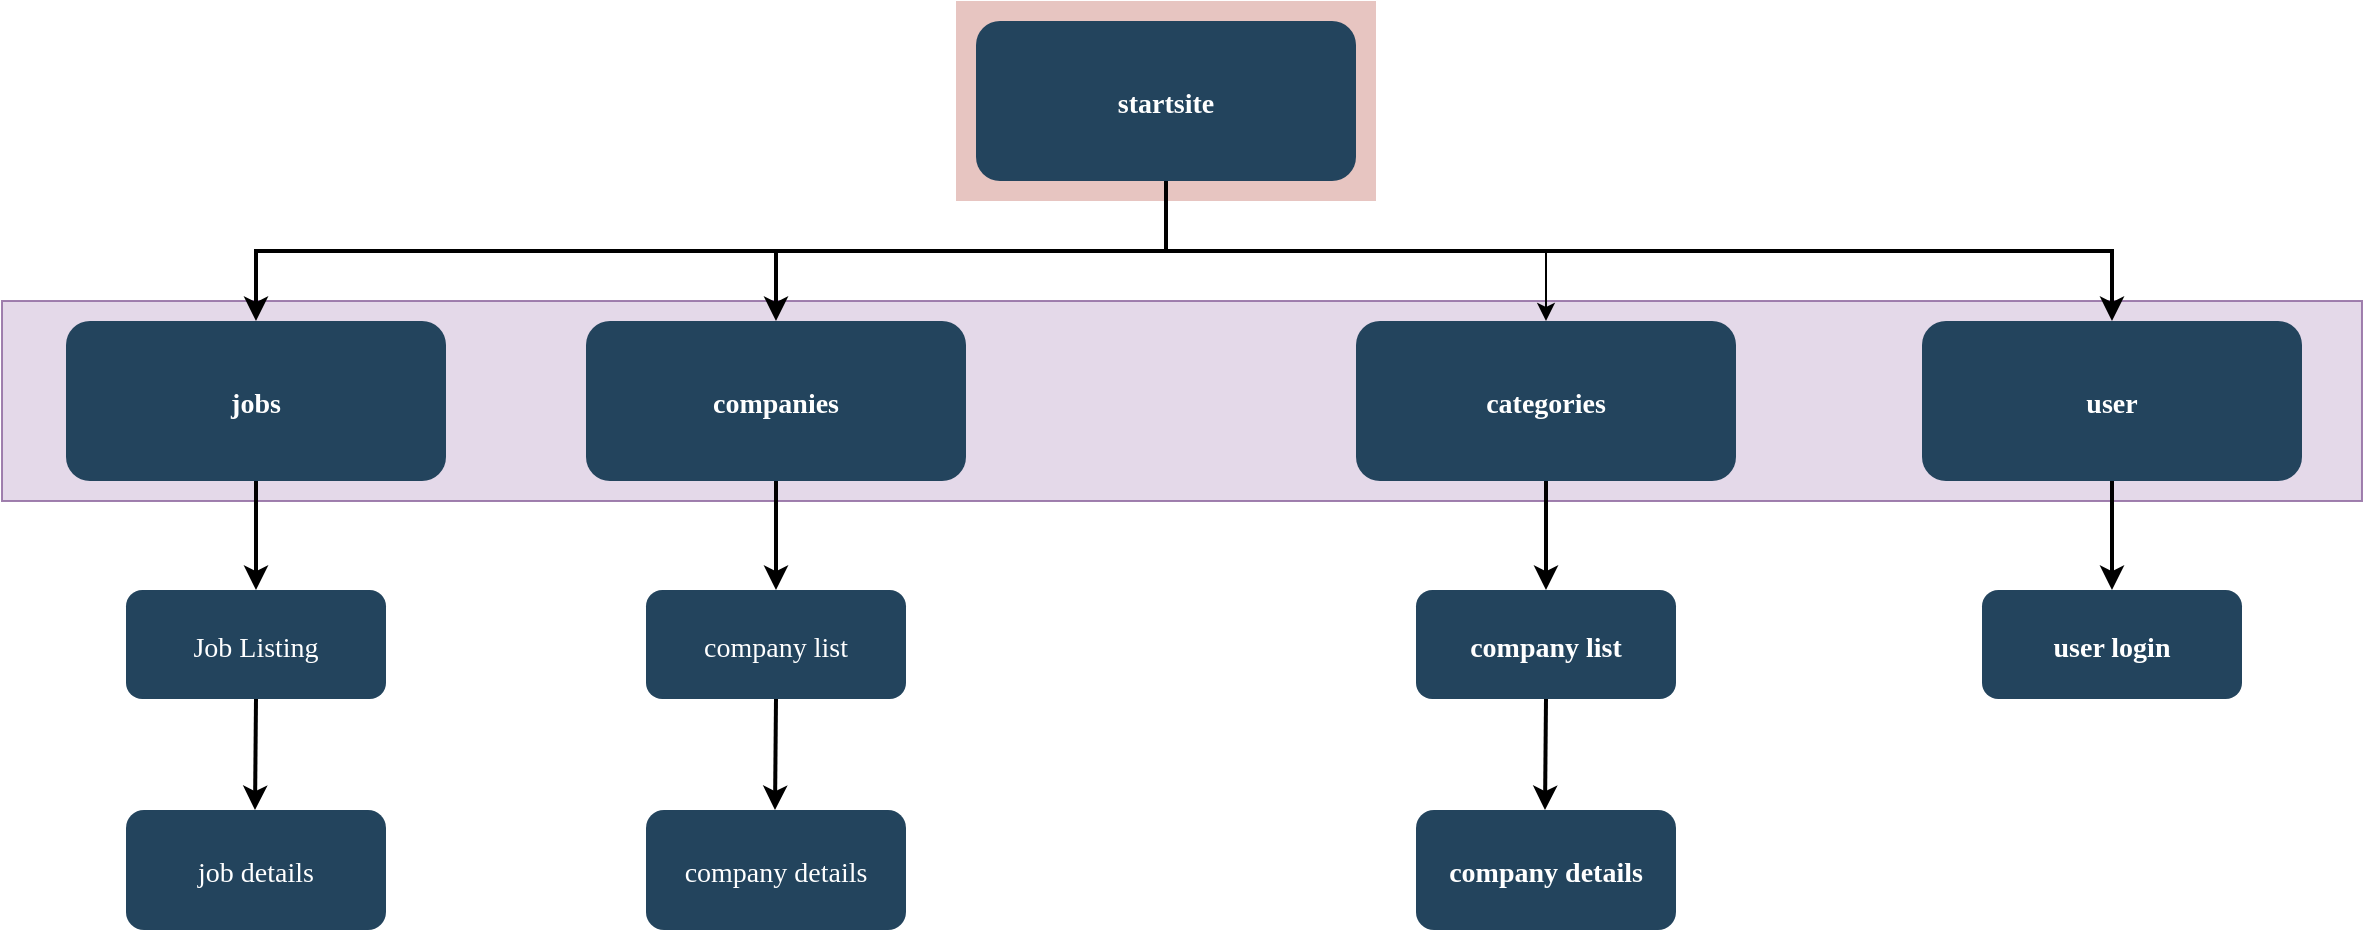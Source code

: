 <mxfile version="22.1.5" type="device">
  <diagram name="Page-1" id="2c0d36ab-eaac-3732-788b-9136903baeff">
    <mxGraphModel dx="1434" dy="738" grid="1" gridSize="10" guides="1" tooltips="1" connect="1" arrows="1" fold="1" page="1" pageScale="1.5" pageWidth="1169" pageHeight="827" background="none" math="0" shadow="0">
      <root>
        <mxCell id="0" />
        <mxCell id="1" parent="0" />
        <mxCell id="123" value="" style="fillColor=#AE4132;strokeColor=none;opacity=30;" parent="1" vertex="1">
          <mxGeometry x="747" y="175.5" width="210" height="100.0" as="geometry" />
        </mxCell>
        <mxCell id="122" value="" style="fillColor=#e1d5e7;strokeColor=#9673a6;opacity=90;" parent="1" vertex="1">
          <mxGeometry x="270" y="325.5" width="1180" height="100" as="geometry" />
        </mxCell>
        <mxCell id="GU3_6Dja48iFhS9yPZCl-133" style="edgeStyle=orthogonalEdgeStyle;rounded=0;orthogonalLoop=1;jettySize=auto;html=1;" edge="1" parent="1" source="2" target="10">
          <mxGeometry relative="1" as="geometry" />
        </mxCell>
        <mxCell id="2" value="startsite" style="rounded=1;fillColor=#23445D;gradientColor=none;strokeColor=none;fontColor=#FFFFFF;fontStyle=1;fontFamily=Tahoma;fontSize=14" parent="1" vertex="1">
          <mxGeometry x="757" y="185.5" width="190" height="80" as="geometry" />
        </mxCell>
        <mxCell id="4" value="user" style="rounded=1;fillColor=#23445D;gradientColor=none;strokeColor=none;fontColor=#FFFFFF;fontStyle=1;fontFamily=Tahoma;fontSize=14" parent="1" vertex="1">
          <mxGeometry x="1230.0" y="335.5" width="190" height="80" as="geometry" />
        </mxCell>
        <mxCell id="9" value="" style="edgeStyle=elbowEdgeStyle;elbow=vertical;strokeWidth=2;rounded=0" parent="1" source="2" target="4" edge="1">
          <mxGeometry x="337" y="215.5" width="100" height="100" as="geometry">
            <mxPoint x="337" y="315.5" as="sourcePoint" />
            <mxPoint x="437" y="215.5" as="targetPoint" />
          </mxGeometry>
        </mxCell>
        <mxCell id="10" value="categories" style="rounded=1;fillColor=#23445D;gradientColor=none;strokeColor=none;fontColor=#FFFFFF;fontStyle=1;fontFamily=Tahoma;fontSize=14" parent="1" vertex="1">
          <mxGeometry x="947" y="335.5" width="190" height="80" as="geometry" />
        </mxCell>
        <mxCell id="12" value="companies" style="rounded=1;fillColor=#23445D;gradientColor=none;strokeColor=none;fontColor=#FFFFFF;fontStyle=1;fontFamily=Tahoma;fontSize=14" parent="1" vertex="1">
          <mxGeometry x="562.0" y="335.5" width="190" height="80" as="geometry" />
        </mxCell>
        <mxCell id="13" value="jobs" style="rounded=1;fillColor=#23445D;gradientColor=none;strokeColor=none;fontColor=#FFFFFF;fontStyle=1;fontFamily=Tahoma;fontSize=14" parent="1" vertex="1">
          <mxGeometry x="302" y="335.5" width="190" height="80" as="geometry" />
        </mxCell>
        <mxCell id="17" value="job details" style="rounded=1;fillColor=#23445D;gradientColor=none;strokeColor=none;fontColor=#FFFFFF;fontStyle=0;fontFamily=Tahoma;fontSize=14" parent="1" vertex="1">
          <mxGeometry x="332" y="580" width="130" height="60" as="geometry" />
        </mxCell>
        <mxCell id="59" value="" style="edgeStyle=elbowEdgeStyle;elbow=vertical;strokeWidth=2;rounded=0" parent="1" source="2" target="12" edge="1">
          <mxGeometry x="347" y="225.5" width="100" height="100" as="geometry">
            <mxPoint x="862.0" y="275.5" as="sourcePoint" />
            <mxPoint x="1467.0" y="345.5" as="targetPoint" />
          </mxGeometry>
        </mxCell>
        <mxCell id="61" value="" style="edgeStyle=elbowEdgeStyle;elbow=vertical;strokeWidth=2;rounded=0" parent="1" source="2" target="13" edge="1">
          <mxGeometry x="-23" y="135.5" width="100" height="100" as="geometry">
            <mxPoint x="-23" y="235.5" as="sourcePoint" />
            <mxPoint x="77" y="135.5" as="targetPoint" />
          </mxGeometry>
        </mxCell>
        <mxCell id="64" value="" style="edgeStyle=elbowEdgeStyle;elbow=horizontal;strokeWidth=2;rounded=0;entryX=0.5;entryY=0;entryDx=0;entryDy=0;" parent="1" source="13" target="16" edge="1">
          <mxGeometry x="-23" y="135.5" width="100" height="100" as="geometry">
            <mxPoint x="172" y="235.5" as="sourcePoint" />
            <mxPoint x="272" y="135.5" as="targetPoint" />
            <Array as="points">
              <mxPoint x="397" y="435.5" />
            </Array>
          </mxGeometry>
        </mxCell>
        <mxCell id="101" value="" style="edgeStyle=elbowEdgeStyle;elbow=vertical;strokeWidth=2;rounded=0;entryX=0.5;entryY=0;entryDx=0;entryDy=0;" parent="1" source="12" target="GU3_6Dja48iFhS9yPZCl-129" edge="1">
          <mxGeometry x="-23" y="135.5" width="100" height="100" as="geometry">
            <mxPoint x="-23" y="235.5" as="sourcePoint" />
            <mxPoint x="657" y="455.5" as="targetPoint" />
          </mxGeometry>
        </mxCell>
        <mxCell id="103" value="" style="edgeStyle=elbowEdgeStyle;elbow=vertical;strokeWidth=2;rounded=0;entryX=0.5;entryY=0;entryDx=0;entryDy=0;" parent="1" source="10" target="GU3_6Dja48iFhS9yPZCl-135" edge="1">
          <mxGeometry x="-23" y="135.5" width="100" height="100" as="geometry">
            <mxPoint x="-23" y="235.5" as="sourcePoint" />
            <mxPoint x="1042" y="455.5" as="targetPoint" />
          </mxGeometry>
        </mxCell>
        <mxCell id="105" value="" style="edgeStyle=elbowEdgeStyle;elbow=vertical;strokeWidth=2;rounded=0;entryX=0.5;entryY=0;entryDx=0;entryDy=0;" parent="1" source="4" target="GU3_6Dja48iFhS9yPZCl-137" edge="1">
          <mxGeometry x="-23" y="135.5" width="100" height="100" as="geometry">
            <mxPoint x="-23" y="235.5" as="sourcePoint" />
            <mxPoint x="1282" y="455.5" as="targetPoint" />
          </mxGeometry>
        </mxCell>
        <mxCell id="16" value="Job Listing" style="rounded=1;fillColor=#23445D;gradientColor=none;strokeColor=none;fontColor=#FFFFFF;fontStyle=0;fontFamily=Tahoma;fontSize=14" parent="1" vertex="1">
          <mxGeometry x="332" y="470" width="130" height="54.5" as="geometry" />
        </mxCell>
        <mxCell id="GU3_6Dja48iFhS9yPZCl-127" value="" style="edgeStyle=elbowEdgeStyle;elbow=horizontal;strokeWidth=2;rounded=0;entryX=0.5;entryY=0;entryDx=0;entryDy=0;exitX=0.5;exitY=1;exitDx=0;exitDy=0;" edge="1" parent="1" source="16" target="17">
          <mxGeometry x="-23" y="135.5" width="100" height="100" as="geometry">
            <mxPoint x="395" y="560" as="sourcePoint" />
            <mxPoint x="396.5" y="645.5" as="targetPoint" />
            <Array as="points">
              <mxPoint x="396.5" y="581" />
            </Array>
          </mxGeometry>
        </mxCell>
        <mxCell id="GU3_6Dja48iFhS9yPZCl-128" value="company details" style="rounded=1;fillColor=#23445D;gradientColor=none;strokeColor=none;fontColor=#FFFFFF;fontStyle=0;fontFamily=Tahoma;fontSize=14" vertex="1" parent="1">
          <mxGeometry x="592" y="580" width="130" height="60" as="geometry" />
        </mxCell>
        <mxCell id="GU3_6Dja48iFhS9yPZCl-129" value="company list" style="rounded=1;fillColor=#23445D;gradientColor=none;strokeColor=none;fontColor=#FFFFFF;fontStyle=0;fontFamily=Tahoma;fontSize=14" vertex="1" parent="1">
          <mxGeometry x="592" y="470" width="130" height="54.5" as="geometry" />
        </mxCell>
        <mxCell id="GU3_6Dja48iFhS9yPZCl-130" value="" style="edgeStyle=elbowEdgeStyle;elbow=horizontal;strokeWidth=2;rounded=0;entryX=0.5;entryY=0;entryDx=0;entryDy=0;exitX=0.5;exitY=1;exitDx=0;exitDy=0;fontStyle=0" edge="1" parent="1" source="GU3_6Dja48iFhS9yPZCl-129" target="GU3_6Dja48iFhS9yPZCl-128">
          <mxGeometry x="-23" y="135.5" width="100" height="100" as="geometry">
            <mxPoint x="655" y="540" as="sourcePoint" />
            <mxPoint x="656.5" y="625.5" as="targetPoint" />
            <Array as="points">
              <mxPoint x="656.5" y="561" />
            </Array>
          </mxGeometry>
        </mxCell>
        <mxCell id="GU3_6Dja48iFhS9yPZCl-134" value="company details" style="rounded=1;fillColor=#23445D;gradientColor=none;strokeColor=none;fontColor=#FFFFFF;fontStyle=1;fontFamily=Tahoma;fontSize=14" vertex="1" parent="1">
          <mxGeometry x="977" y="580" width="130" height="60" as="geometry" />
        </mxCell>
        <mxCell id="GU3_6Dja48iFhS9yPZCl-135" value="company list" style="rounded=1;fillColor=#23445D;gradientColor=none;strokeColor=none;fontColor=#FFFFFF;fontStyle=1;fontFamily=Tahoma;fontSize=14" vertex="1" parent="1">
          <mxGeometry x="977" y="470" width="130" height="54.5" as="geometry" />
        </mxCell>
        <mxCell id="GU3_6Dja48iFhS9yPZCl-136" value="" style="edgeStyle=elbowEdgeStyle;elbow=horizontal;strokeWidth=2;rounded=0;entryX=0.5;entryY=0;entryDx=0;entryDy=0;exitX=0.5;exitY=1;exitDx=0;exitDy=0;" edge="1" parent="1" source="GU3_6Dja48iFhS9yPZCl-135" target="GU3_6Dja48iFhS9yPZCl-134">
          <mxGeometry x="-23" y="135.5" width="100" height="100" as="geometry">
            <mxPoint x="1040" y="540" as="sourcePoint" />
            <mxPoint x="1041.5" y="625.5" as="targetPoint" />
            <Array as="points">
              <mxPoint x="1041.5" y="561" />
            </Array>
          </mxGeometry>
        </mxCell>
        <mxCell id="GU3_6Dja48iFhS9yPZCl-137" value="user login" style="rounded=1;fillColor=#23445D;gradientColor=none;strokeColor=none;fontColor=#FFFFFF;fontStyle=1;fontFamily=Tahoma;fontSize=14" vertex="1" parent="1">
          <mxGeometry x="1260" y="470" width="130" height="54.5" as="geometry" />
        </mxCell>
      </root>
    </mxGraphModel>
  </diagram>
</mxfile>
